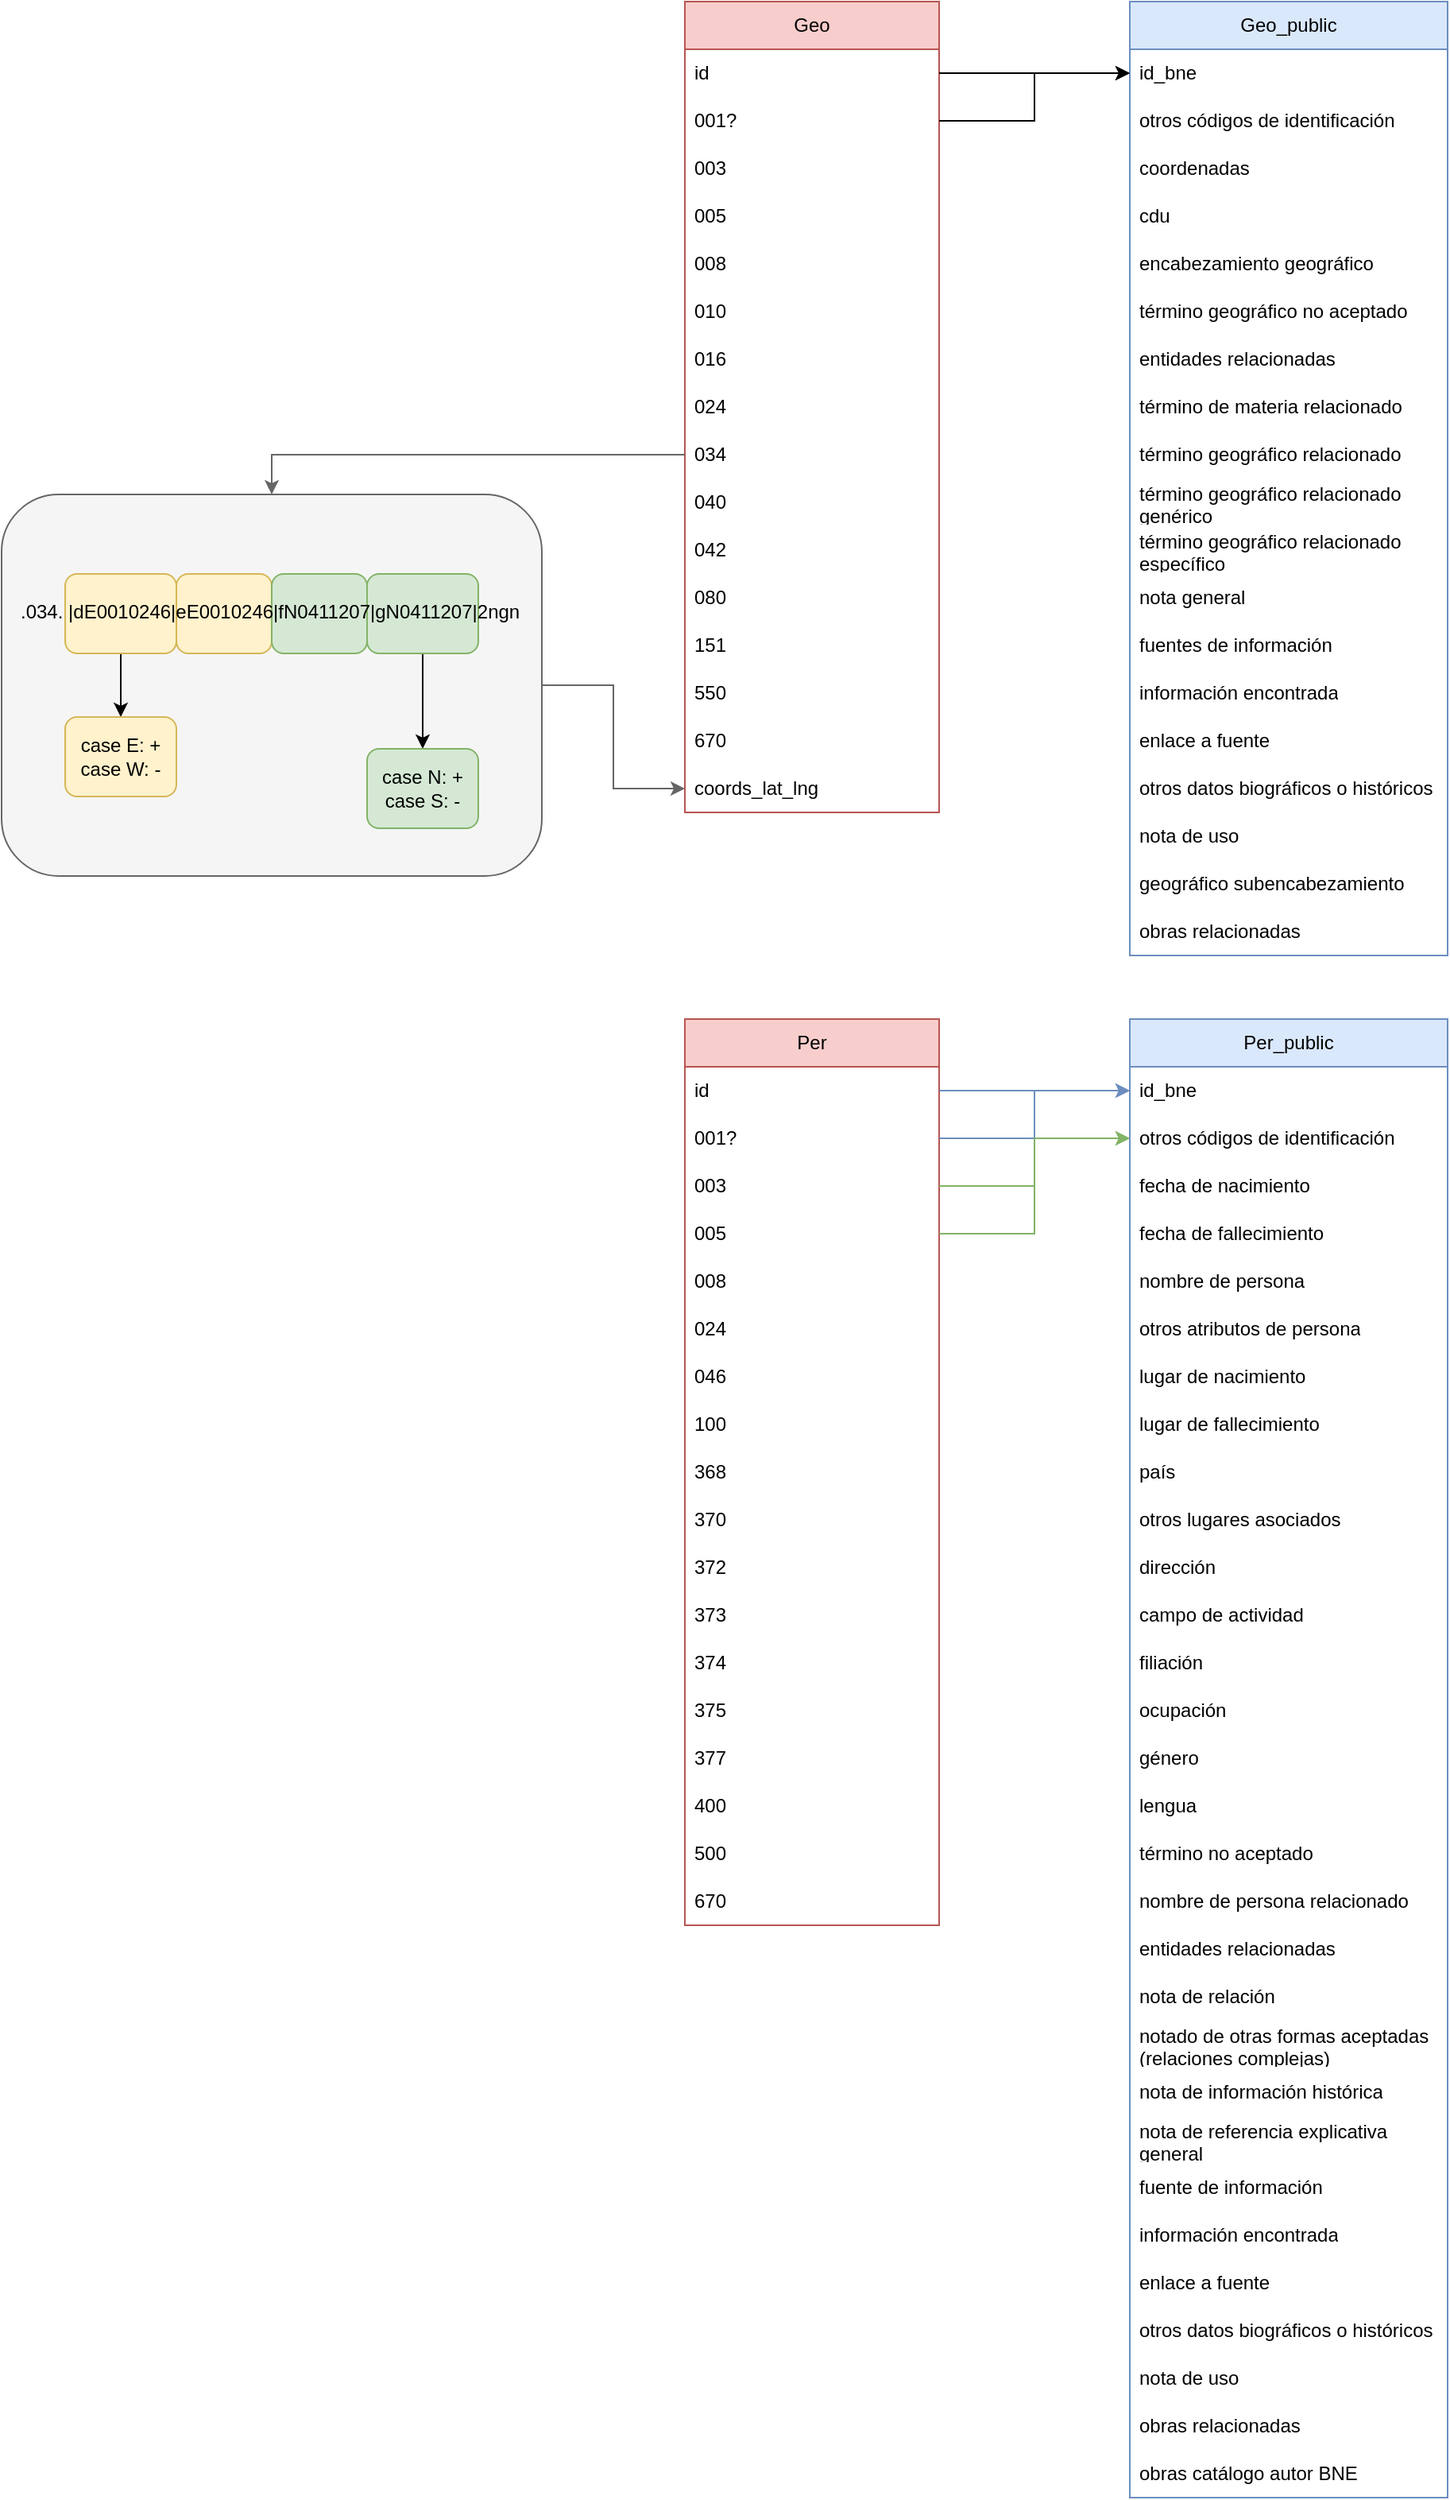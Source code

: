 <mxfile version="20.8.16" type="device"><diagram id="R2lEEEUBdFMjLlhIrx00" name="Page-1"><mxGraphModel dx="2088" dy="777" grid="1" gridSize="10" guides="1" tooltips="1" connect="1" arrows="1" fold="1" page="1" pageScale="1" pageWidth="850" pageHeight="1100" math="0" shadow="0" extFonts="Permanent Marker^https://fonts.googleapis.com/css?family=Permanent+Marker"><root><mxCell id="0"/><mxCell id="1" parent="0"/><mxCell id="SuSaZgWbBdV95vL2EFEI-97" style="edgeStyle=orthogonalEdgeStyle;rounded=0;orthogonalLoop=1;jettySize=auto;html=1;exitX=1;exitY=0.5;exitDx=0;exitDy=0;fillColor=#f5f5f5;strokeColor=#666666;" edge="1" parent="1" source="SuSaZgWbBdV95vL2EFEI-94" target="SuSaZgWbBdV95vL2EFEI-24"><mxGeometry relative="1" as="geometry"/></mxCell><mxCell id="SuSaZgWbBdV95vL2EFEI-94" value="" style="rounded=1;whiteSpace=wrap;html=1;fillColor=#f5f5f5;strokeColor=#666666;fontColor=#333333;" vertex="1" parent="1"><mxGeometry x="-310" y="470" width="340" height="240" as="geometry"/></mxCell><mxCell id="8cmk5mG-uT0cXhBe9IQM-1" value="Geo" style="swimlane;fontStyle=0;childLayout=stackLayout;horizontal=1;startSize=30;horizontalStack=0;resizeParent=1;resizeParentMax=0;resizeLast=0;collapsible=1;marginBottom=0;whiteSpace=wrap;html=1;fillColor=#f8cecc;strokeColor=#b85450;" parent="1" vertex="1"><mxGeometry x="120" y="160" width="160" height="510" as="geometry"/></mxCell><mxCell id="8cmk5mG-uT0cXhBe9IQM-2" value="id" style="text;strokeColor=none;fillColor=none;align=left;verticalAlign=middle;spacingLeft=4;spacingRight=4;overflow=hidden;points=[[0,0.5],[1,0.5]];portConstraint=eastwest;rotatable=0;whiteSpace=wrap;html=1;" parent="8cmk5mG-uT0cXhBe9IQM-1" vertex="1"><mxGeometry y="30" width="160" height="30" as="geometry"/></mxCell><mxCell id="8cmk5mG-uT0cXhBe9IQM-3" value="001?" style="text;strokeColor=none;fillColor=none;align=left;verticalAlign=middle;spacingLeft=4;spacingRight=4;overflow=hidden;points=[[0,0.5],[1,0.5]];portConstraint=eastwest;rotatable=0;whiteSpace=wrap;html=1;" parent="8cmk5mG-uT0cXhBe9IQM-1" vertex="1"><mxGeometry y="60" width="160" height="30" as="geometry"/></mxCell><mxCell id="8cmk5mG-uT0cXhBe9IQM-4" value="003" style="text;strokeColor=none;fillColor=none;align=left;verticalAlign=middle;spacingLeft=4;spacingRight=4;overflow=hidden;points=[[0,0.5],[1,0.5]];portConstraint=eastwest;rotatable=0;whiteSpace=wrap;html=1;" parent="8cmk5mG-uT0cXhBe9IQM-1" vertex="1"><mxGeometry y="90" width="160" height="30" as="geometry"/></mxCell><mxCell id="8cmk5mG-uT0cXhBe9IQM-5" value="005" style="text;strokeColor=none;fillColor=none;align=left;verticalAlign=middle;spacingLeft=4;spacingRight=4;overflow=hidden;points=[[0,0.5],[1,0.5]];portConstraint=eastwest;rotatable=0;whiteSpace=wrap;html=1;" parent="8cmk5mG-uT0cXhBe9IQM-1" vertex="1"><mxGeometry y="120" width="160" height="30" as="geometry"/></mxCell><mxCell id="8cmk5mG-uT0cXhBe9IQM-6" value="008&lt;span style=&quot;white-space: pre;&quot;&gt;&#9;&lt;/span&gt;" style="text;strokeColor=none;fillColor=none;align=left;verticalAlign=middle;spacingLeft=4;spacingRight=4;overflow=hidden;points=[[0,0.5],[1,0.5]];portConstraint=eastwest;rotatable=0;whiteSpace=wrap;html=1;" parent="8cmk5mG-uT0cXhBe9IQM-1" vertex="1"><mxGeometry y="150" width="160" height="30" as="geometry"/></mxCell><mxCell id="8cmk5mG-uT0cXhBe9IQM-7" value="010" style="text;strokeColor=none;fillColor=none;align=left;verticalAlign=middle;spacingLeft=4;spacingRight=4;overflow=hidden;points=[[0,0.5],[1,0.5]];portConstraint=eastwest;rotatable=0;whiteSpace=wrap;html=1;" parent="8cmk5mG-uT0cXhBe9IQM-1" vertex="1"><mxGeometry y="180" width="160" height="30" as="geometry"/></mxCell><mxCell id="8cmk5mG-uT0cXhBe9IQM-8" value="016" style="text;strokeColor=none;fillColor=none;align=left;verticalAlign=middle;spacingLeft=4;spacingRight=4;overflow=hidden;points=[[0,0.5],[1,0.5]];portConstraint=eastwest;rotatable=0;whiteSpace=wrap;html=1;" parent="8cmk5mG-uT0cXhBe9IQM-1" vertex="1"><mxGeometry y="210" width="160" height="30" as="geometry"/></mxCell><mxCell id="8cmk5mG-uT0cXhBe9IQM-9" value="024" style="text;strokeColor=none;fillColor=none;align=left;verticalAlign=middle;spacingLeft=4;spacingRight=4;overflow=hidden;points=[[0,0.5],[1,0.5]];portConstraint=eastwest;rotatable=0;whiteSpace=wrap;html=1;" parent="8cmk5mG-uT0cXhBe9IQM-1" vertex="1"><mxGeometry y="240" width="160" height="30" as="geometry"/></mxCell><mxCell id="8cmk5mG-uT0cXhBe9IQM-10" value="034" style="text;strokeColor=none;fillColor=none;align=left;verticalAlign=middle;spacingLeft=4;spacingRight=4;overflow=hidden;points=[[0,0.5],[1,0.5]];portConstraint=eastwest;rotatable=0;whiteSpace=wrap;html=1;" parent="8cmk5mG-uT0cXhBe9IQM-1" vertex="1"><mxGeometry y="270" width="160" height="30" as="geometry"/></mxCell><mxCell id="8cmk5mG-uT0cXhBe9IQM-11" value="040" style="text;strokeColor=none;fillColor=none;align=left;verticalAlign=middle;spacingLeft=4;spacingRight=4;overflow=hidden;points=[[0,0.5],[1,0.5]];portConstraint=eastwest;rotatable=0;whiteSpace=wrap;html=1;" parent="8cmk5mG-uT0cXhBe9IQM-1" vertex="1"><mxGeometry y="300" width="160" height="30" as="geometry"/></mxCell><mxCell id="8cmk5mG-uT0cXhBe9IQM-12" value="042" style="text;strokeColor=none;fillColor=none;align=left;verticalAlign=middle;spacingLeft=4;spacingRight=4;overflow=hidden;points=[[0,0.5],[1,0.5]];portConstraint=eastwest;rotatable=0;whiteSpace=wrap;html=1;" parent="8cmk5mG-uT0cXhBe9IQM-1" vertex="1"><mxGeometry y="330" width="160" height="30" as="geometry"/></mxCell><mxCell id="8cmk5mG-uT0cXhBe9IQM-13" value="080" style="text;strokeColor=none;fillColor=none;align=left;verticalAlign=middle;spacingLeft=4;spacingRight=4;overflow=hidden;points=[[0,0.5],[1,0.5]];portConstraint=eastwest;rotatable=0;whiteSpace=wrap;html=1;" parent="8cmk5mG-uT0cXhBe9IQM-1" vertex="1"><mxGeometry y="360" width="160" height="30" as="geometry"/></mxCell><mxCell id="8cmk5mG-uT0cXhBe9IQM-14" value="151" style="text;strokeColor=none;fillColor=none;align=left;verticalAlign=middle;spacingLeft=4;spacingRight=4;overflow=hidden;points=[[0,0.5],[1,0.5]];portConstraint=eastwest;rotatable=0;whiteSpace=wrap;html=1;" parent="8cmk5mG-uT0cXhBe9IQM-1" vertex="1"><mxGeometry y="390" width="160" height="30" as="geometry"/></mxCell><mxCell id="8cmk5mG-uT0cXhBe9IQM-15" value="550" style="text;strokeColor=none;fillColor=none;align=left;verticalAlign=middle;spacingLeft=4;spacingRight=4;overflow=hidden;points=[[0,0.5],[1,0.5]];portConstraint=eastwest;rotatable=0;whiteSpace=wrap;html=1;" parent="8cmk5mG-uT0cXhBe9IQM-1" vertex="1"><mxGeometry y="420" width="160" height="30" as="geometry"/></mxCell><mxCell id="8cmk5mG-uT0cXhBe9IQM-16" value="670" style="text;strokeColor=none;fillColor=none;align=left;verticalAlign=middle;spacingLeft=4;spacingRight=4;overflow=hidden;points=[[0,0.5],[1,0.5]];portConstraint=eastwest;rotatable=0;whiteSpace=wrap;html=1;" parent="8cmk5mG-uT0cXhBe9IQM-1" vertex="1"><mxGeometry y="450" width="160" height="30" as="geometry"/></mxCell><mxCell id="SuSaZgWbBdV95vL2EFEI-24" value="coords_lat_lng" style="text;strokeColor=none;fillColor=none;align=left;verticalAlign=middle;spacingLeft=4;spacingRight=4;overflow=hidden;points=[[0,0.5],[1,0.5]];portConstraint=eastwest;rotatable=0;whiteSpace=wrap;html=1;" vertex="1" parent="8cmk5mG-uT0cXhBe9IQM-1"><mxGeometry y="480" width="160" height="30" as="geometry"/></mxCell><mxCell id="SuSaZgWbBdV95vL2EFEI-1" value="Geo_public" style="swimlane;fontStyle=0;childLayout=stackLayout;horizontal=1;startSize=30;horizontalStack=0;resizeParent=1;resizeParentMax=0;resizeLast=0;collapsible=1;marginBottom=0;whiteSpace=wrap;html=1;fillColor=#dae8fc;strokeColor=#6c8ebf;" vertex="1" parent="1"><mxGeometry x="400" y="160" width="200" height="600" as="geometry"/></mxCell><mxCell id="SuSaZgWbBdV95vL2EFEI-2" value="id_bne" style="text;strokeColor=none;fillColor=none;align=left;verticalAlign=middle;spacingLeft=4;spacingRight=4;overflow=hidden;points=[[0,0.5],[1,0.5]];portConstraint=eastwest;rotatable=0;whiteSpace=wrap;html=1;" vertex="1" parent="SuSaZgWbBdV95vL2EFEI-1"><mxGeometry y="30" width="200" height="30" as="geometry"/></mxCell><mxCell id="SuSaZgWbBdV95vL2EFEI-3" value="otros códigos de identificación" style="text;strokeColor=none;fillColor=none;align=left;verticalAlign=middle;spacingLeft=4;spacingRight=4;overflow=hidden;points=[[0,0.5],[1,0.5]];portConstraint=eastwest;rotatable=0;whiteSpace=wrap;html=1;" vertex="1" parent="SuSaZgWbBdV95vL2EFEI-1"><mxGeometry y="60" width="200" height="30" as="geometry"/></mxCell><mxCell id="SuSaZgWbBdV95vL2EFEI-4" value="coordenadas" style="text;strokeColor=none;fillColor=none;align=left;verticalAlign=middle;spacingLeft=4;spacingRight=4;overflow=hidden;points=[[0,0.5],[1,0.5]];portConstraint=eastwest;rotatable=0;whiteSpace=wrap;html=1;" vertex="1" parent="SuSaZgWbBdV95vL2EFEI-1"><mxGeometry y="90" width="200" height="30" as="geometry"/></mxCell><mxCell id="SuSaZgWbBdV95vL2EFEI-5" value="cdu" style="text;strokeColor=none;fillColor=none;align=left;verticalAlign=middle;spacingLeft=4;spacingRight=4;overflow=hidden;points=[[0,0.5],[1,0.5]];portConstraint=eastwest;rotatable=0;whiteSpace=wrap;html=1;" vertex="1" parent="SuSaZgWbBdV95vL2EFEI-1"><mxGeometry y="120" width="200" height="30" as="geometry"/></mxCell><mxCell id="SuSaZgWbBdV95vL2EFEI-6" value="encabezamiento geográfico" style="text;strokeColor=none;fillColor=none;align=left;verticalAlign=middle;spacingLeft=4;spacingRight=4;overflow=hidden;points=[[0,0.5],[1,0.5]];portConstraint=eastwest;rotatable=0;whiteSpace=wrap;html=1;" vertex="1" parent="SuSaZgWbBdV95vL2EFEI-1"><mxGeometry y="150" width="200" height="30" as="geometry"/></mxCell><mxCell id="SuSaZgWbBdV95vL2EFEI-7" value="término geográfico no aceptado" style="text;strokeColor=none;fillColor=none;align=left;verticalAlign=middle;spacingLeft=4;spacingRight=4;overflow=hidden;points=[[0,0.5],[1,0.5]];portConstraint=eastwest;rotatable=0;whiteSpace=wrap;html=1;" vertex="1" parent="SuSaZgWbBdV95vL2EFEI-1"><mxGeometry y="180" width="200" height="30" as="geometry"/></mxCell><mxCell id="SuSaZgWbBdV95vL2EFEI-8" value="entidades relacionadas" style="text;strokeColor=none;fillColor=none;align=left;verticalAlign=middle;spacingLeft=4;spacingRight=4;overflow=hidden;points=[[0,0.5],[1,0.5]];portConstraint=eastwest;rotatable=0;whiteSpace=wrap;html=1;" vertex="1" parent="SuSaZgWbBdV95vL2EFEI-1"><mxGeometry y="210" width="200" height="30" as="geometry"/></mxCell><mxCell id="SuSaZgWbBdV95vL2EFEI-9" value="término de materia relacionado" style="text;strokeColor=none;fillColor=none;align=left;verticalAlign=middle;spacingLeft=4;spacingRight=4;overflow=hidden;points=[[0,0.5],[1,0.5]];portConstraint=eastwest;rotatable=0;whiteSpace=wrap;html=1;" vertex="1" parent="SuSaZgWbBdV95vL2EFEI-1"><mxGeometry y="240" width="200" height="30" as="geometry"/></mxCell><mxCell id="SuSaZgWbBdV95vL2EFEI-10" value="término geográfico relacionado" style="text;strokeColor=none;fillColor=none;align=left;verticalAlign=middle;spacingLeft=4;spacingRight=4;overflow=hidden;points=[[0,0.5],[1,0.5]];portConstraint=eastwest;rotatable=0;whiteSpace=wrap;html=1;" vertex="1" parent="SuSaZgWbBdV95vL2EFEI-1"><mxGeometry y="270" width="200" height="30" as="geometry"/></mxCell><mxCell id="SuSaZgWbBdV95vL2EFEI-11" value="término geográfico relacionado genérico" style="text;strokeColor=none;fillColor=none;align=left;verticalAlign=middle;spacingLeft=4;spacingRight=4;overflow=hidden;points=[[0,0.5],[1,0.5]];portConstraint=eastwest;rotatable=0;whiteSpace=wrap;html=1;" vertex="1" parent="SuSaZgWbBdV95vL2EFEI-1"><mxGeometry y="300" width="200" height="30" as="geometry"/></mxCell><mxCell id="SuSaZgWbBdV95vL2EFEI-12" value="término geográfico relacionado específico" style="text;strokeColor=none;fillColor=none;align=left;verticalAlign=middle;spacingLeft=4;spacingRight=4;overflow=hidden;points=[[0,0.5],[1,0.5]];portConstraint=eastwest;rotatable=0;whiteSpace=wrap;html=1;" vertex="1" parent="SuSaZgWbBdV95vL2EFEI-1"><mxGeometry y="330" width="200" height="30" as="geometry"/></mxCell><mxCell id="SuSaZgWbBdV95vL2EFEI-13" value="nota general" style="text;strokeColor=none;fillColor=none;align=left;verticalAlign=middle;spacingLeft=4;spacingRight=4;overflow=hidden;points=[[0,0.5],[1,0.5]];portConstraint=eastwest;rotatable=0;whiteSpace=wrap;html=1;" vertex="1" parent="SuSaZgWbBdV95vL2EFEI-1"><mxGeometry y="360" width="200" height="30" as="geometry"/></mxCell><mxCell id="SuSaZgWbBdV95vL2EFEI-14" value="fuentes de información" style="text;strokeColor=none;fillColor=none;align=left;verticalAlign=middle;spacingLeft=4;spacingRight=4;overflow=hidden;points=[[0,0.5],[1,0.5]];portConstraint=eastwest;rotatable=0;whiteSpace=wrap;html=1;" vertex="1" parent="SuSaZgWbBdV95vL2EFEI-1"><mxGeometry y="390" width="200" height="30" as="geometry"/></mxCell><mxCell id="SuSaZgWbBdV95vL2EFEI-15" value="información encontrada" style="text;strokeColor=none;fillColor=none;align=left;verticalAlign=middle;spacingLeft=4;spacingRight=4;overflow=hidden;points=[[0,0.5],[1,0.5]];portConstraint=eastwest;rotatable=0;whiteSpace=wrap;html=1;" vertex="1" parent="SuSaZgWbBdV95vL2EFEI-1"><mxGeometry y="420" width="200" height="30" as="geometry"/></mxCell><mxCell id="SuSaZgWbBdV95vL2EFEI-16" value="enlace a fuente" style="text;strokeColor=none;fillColor=none;align=left;verticalAlign=middle;spacingLeft=4;spacingRight=4;overflow=hidden;points=[[0,0.5],[1,0.5]];portConstraint=eastwest;rotatable=0;whiteSpace=wrap;html=1;" vertex="1" parent="SuSaZgWbBdV95vL2EFEI-1"><mxGeometry y="450" width="200" height="30" as="geometry"/></mxCell><mxCell id="SuSaZgWbBdV95vL2EFEI-18" value="otros datos biográficos o históricos" style="text;strokeColor=none;fillColor=none;align=left;verticalAlign=middle;spacingLeft=4;spacingRight=4;overflow=hidden;points=[[0,0.5],[1,0.5]];portConstraint=eastwest;rotatable=0;whiteSpace=wrap;html=1;" vertex="1" parent="SuSaZgWbBdV95vL2EFEI-1"><mxGeometry y="480" width="200" height="30" as="geometry"/></mxCell><mxCell id="SuSaZgWbBdV95vL2EFEI-19" value="nota de uso" style="text;strokeColor=none;fillColor=none;align=left;verticalAlign=middle;spacingLeft=4;spacingRight=4;overflow=hidden;points=[[0,0.5],[1,0.5]];portConstraint=eastwest;rotatable=0;whiteSpace=wrap;html=1;" vertex="1" parent="SuSaZgWbBdV95vL2EFEI-1"><mxGeometry y="510" width="200" height="30" as="geometry"/></mxCell><mxCell id="SuSaZgWbBdV95vL2EFEI-20" value="geográfico subencabezamiento" style="text;strokeColor=none;fillColor=none;align=left;verticalAlign=middle;spacingLeft=4;spacingRight=4;overflow=hidden;points=[[0,0.5],[1,0.5]];portConstraint=eastwest;rotatable=0;whiteSpace=wrap;html=1;" vertex="1" parent="SuSaZgWbBdV95vL2EFEI-1"><mxGeometry y="540" width="200" height="30" as="geometry"/></mxCell><mxCell id="SuSaZgWbBdV95vL2EFEI-21" value="obras relacionadas" style="text;strokeColor=none;fillColor=none;align=left;verticalAlign=middle;spacingLeft=4;spacingRight=4;overflow=hidden;points=[[0,0.5],[1,0.5]];portConstraint=eastwest;rotatable=0;whiteSpace=wrap;html=1;" vertex="1" parent="SuSaZgWbBdV95vL2EFEI-1"><mxGeometry y="570" width="200" height="30" as="geometry"/></mxCell><mxCell id="SuSaZgWbBdV95vL2EFEI-22" style="edgeStyle=orthogonalEdgeStyle;rounded=0;orthogonalLoop=1;jettySize=auto;html=1;entryX=0;entryY=0.5;entryDx=0;entryDy=0;" edge="1" parent="1" source="8cmk5mG-uT0cXhBe9IQM-2" target="SuSaZgWbBdV95vL2EFEI-2"><mxGeometry relative="1" as="geometry"/></mxCell><mxCell id="SuSaZgWbBdV95vL2EFEI-23" style="edgeStyle=orthogonalEdgeStyle;rounded=0;orthogonalLoop=1;jettySize=auto;html=1;" edge="1" parent="1" source="8cmk5mG-uT0cXhBe9IQM-3" target="SuSaZgWbBdV95vL2EFEI-2"><mxGeometry relative="1" as="geometry"/></mxCell><mxCell id="SuSaZgWbBdV95vL2EFEI-27" value="Per_public" style="swimlane;fontStyle=0;childLayout=stackLayout;horizontal=1;startSize=30;horizontalStack=0;resizeParent=1;resizeParentMax=0;resizeLast=0;collapsible=1;marginBottom=0;whiteSpace=wrap;html=1;fillColor=#dae8fc;strokeColor=#6c8ebf;" vertex="1" parent="1"><mxGeometry x="400" y="800" width="200" height="930" as="geometry"/></mxCell><mxCell id="SuSaZgWbBdV95vL2EFEI-28" value="id_bne" style="text;strokeColor=none;fillColor=none;align=left;verticalAlign=middle;spacingLeft=4;spacingRight=4;overflow=hidden;points=[[0,0.5],[1,0.5]];portConstraint=eastwest;rotatable=0;whiteSpace=wrap;html=1;" vertex="1" parent="SuSaZgWbBdV95vL2EFEI-27"><mxGeometry y="30" width="200" height="30" as="geometry"/></mxCell><mxCell id="SuSaZgWbBdV95vL2EFEI-29" value="otros códigos de identificación" style="text;strokeColor=none;fillColor=none;align=left;verticalAlign=middle;spacingLeft=4;spacingRight=4;overflow=hidden;points=[[0,0.5],[1,0.5]];portConstraint=eastwest;rotatable=0;whiteSpace=wrap;html=1;" vertex="1" parent="SuSaZgWbBdV95vL2EFEI-27"><mxGeometry y="60" width="200" height="30" as="geometry"/></mxCell><mxCell id="SuSaZgWbBdV95vL2EFEI-30" value="fecha de nacimiento" style="text;strokeColor=none;fillColor=none;align=left;verticalAlign=middle;spacingLeft=4;spacingRight=4;overflow=hidden;points=[[0,0.5],[1,0.5]];portConstraint=eastwest;rotatable=0;whiteSpace=wrap;html=1;" vertex="1" parent="SuSaZgWbBdV95vL2EFEI-27"><mxGeometry y="90" width="200" height="30" as="geometry"/></mxCell><mxCell id="SuSaZgWbBdV95vL2EFEI-31" value="fecha de fallecimiento" style="text;strokeColor=none;fillColor=none;align=left;verticalAlign=middle;spacingLeft=4;spacingRight=4;overflow=hidden;points=[[0,0.5],[1,0.5]];portConstraint=eastwest;rotatable=0;whiteSpace=wrap;html=1;" vertex="1" parent="SuSaZgWbBdV95vL2EFEI-27"><mxGeometry y="120" width="200" height="30" as="geometry"/></mxCell><mxCell id="SuSaZgWbBdV95vL2EFEI-32" value="nombre de persona" style="text;strokeColor=none;fillColor=none;align=left;verticalAlign=middle;spacingLeft=4;spacingRight=4;overflow=hidden;points=[[0,0.5],[1,0.5]];portConstraint=eastwest;rotatable=0;whiteSpace=wrap;html=1;" vertex="1" parent="SuSaZgWbBdV95vL2EFEI-27"><mxGeometry y="150" width="200" height="30" as="geometry"/></mxCell><mxCell id="SuSaZgWbBdV95vL2EFEI-33" value="otros atributos de persona" style="text;strokeColor=none;fillColor=none;align=left;verticalAlign=middle;spacingLeft=4;spacingRight=4;overflow=hidden;points=[[0,0.5],[1,0.5]];portConstraint=eastwest;rotatable=0;whiteSpace=wrap;html=1;" vertex="1" parent="SuSaZgWbBdV95vL2EFEI-27"><mxGeometry y="180" width="200" height="30" as="geometry"/></mxCell><mxCell id="SuSaZgWbBdV95vL2EFEI-34" value="lugar de nacimiento" style="text;strokeColor=none;fillColor=none;align=left;verticalAlign=middle;spacingLeft=4;spacingRight=4;overflow=hidden;points=[[0,0.5],[1,0.5]];portConstraint=eastwest;rotatable=0;whiteSpace=wrap;html=1;" vertex="1" parent="SuSaZgWbBdV95vL2EFEI-27"><mxGeometry y="210" width="200" height="30" as="geometry"/></mxCell><mxCell id="SuSaZgWbBdV95vL2EFEI-35" value="lugar de fallecimiento" style="text;strokeColor=none;fillColor=none;align=left;verticalAlign=middle;spacingLeft=4;spacingRight=4;overflow=hidden;points=[[0,0.5],[1,0.5]];portConstraint=eastwest;rotatable=0;whiteSpace=wrap;html=1;" vertex="1" parent="SuSaZgWbBdV95vL2EFEI-27"><mxGeometry y="240" width="200" height="30" as="geometry"/></mxCell><mxCell id="SuSaZgWbBdV95vL2EFEI-36" value="país" style="text;strokeColor=none;fillColor=none;align=left;verticalAlign=middle;spacingLeft=4;spacingRight=4;overflow=hidden;points=[[0,0.5],[1,0.5]];portConstraint=eastwest;rotatable=0;whiteSpace=wrap;html=1;" vertex="1" parent="SuSaZgWbBdV95vL2EFEI-27"><mxGeometry y="270" width="200" height="30" as="geometry"/></mxCell><mxCell id="SuSaZgWbBdV95vL2EFEI-37" value="otros lugares asociados" style="text;strokeColor=none;fillColor=none;align=left;verticalAlign=middle;spacingLeft=4;spacingRight=4;overflow=hidden;points=[[0,0.5],[1,0.5]];portConstraint=eastwest;rotatable=0;whiteSpace=wrap;html=1;" vertex="1" parent="SuSaZgWbBdV95vL2EFEI-27"><mxGeometry y="300" width="200" height="30" as="geometry"/></mxCell><mxCell id="SuSaZgWbBdV95vL2EFEI-38" value="dirección" style="text;strokeColor=none;fillColor=none;align=left;verticalAlign=middle;spacingLeft=4;spacingRight=4;overflow=hidden;points=[[0,0.5],[1,0.5]];portConstraint=eastwest;rotatable=0;whiteSpace=wrap;html=1;" vertex="1" parent="SuSaZgWbBdV95vL2EFEI-27"><mxGeometry y="330" width="200" height="30" as="geometry"/></mxCell><mxCell id="SuSaZgWbBdV95vL2EFEI-39" value="campo de actividad" style="text;strokeColor=none;fillColor=none;align=left;verticalAlign=middle;spacingLeft=4;spacingRight=4;overflow=hidden;points=[[0,0.5],[1,0.5]];portConstraint=eastwest;rotatable=0;whiteSpace=wrap;html=1;" vertex="1" parent="SuSaZgWbBdV95vL2EFEI-27"><mxGeometry y="360" width="200" height="30" as="geometry"/></mxCell><mxCell id="SuSaZgWbBdV95vL2EFEI-40" value="filiación" style="text;strokeColor=none;fillColor=none;align=left;verticalAlign=middle;spacingLeft=4;spacingRight=4;overflow=hidden;points=[[0,0.5],[1,0.5]];portConstraint=eastwest;rotatable=0;whiteSpace=wrap;html=1;" vertex="1" parent="SuSaZgWbBdV95vL2EFEI-27"><mxGeometry y="390" width="200" height="30" as="geometry"/></mxCell><mxCell id="SuSaZgWbBdV95vL2EFEI-41" value="ocupación" style="text;strokeColor=none;fillColor=none;align=left;verticalAlign=middle;spacingLeft=4;spacingRight=4;overflow=hidden;points=[[0,0.5],[1,0.5]];portConstraint=eastwest;rotatable=0;whiteSpace=wrap;html=1;" vertex="1" parent="SuSaZgWbBdV95vL2EFEI-27"><mxGeometry y="420" width="200" height="30" as="geometry"/></mxCell><mxCell id="SuSaZgWbBdV95vL2EFEI-42" value="género" style="text;strokeColor=none;fillColor=none;align=left;verticalAlign=middle;spacingLeft=4;spacingRight=4;overflow=hidden;points=[[0,0.5],[1,0.5]];portConstraint=eastwest;rotatable=0;whiteSpace=wrap;html=1;" vertex="1" parent="SuSaZgWbBdV95vL2EFEI-27"><mxGeometry y="450" width="200" height="30" as="geometry"/></mxCell><mxCell id="SuSaZgWbBdV95vL2EFEI-43" value="lengua" style="text;strokeColor=none;fillColor=none;align=left;verticalAlign=middle;spacingLeft=4;spacingRight=4;overflow=hidden;points=[[0,0.5],[1,0.5]];portConstraint=eastwest;rotatable=0;whiteSpace=wrap;html=1;" vertex="1" parent="SuSaZgWbBdV95vL2EFEI-27"><mxGeometry y="480" width="200" height="30" as="geometry"/></mxCell><mxCell id="SuSaZgWbBdV95vL2EFEI-44" value="término no aceptado" style="text;strokeColor=none;fillColor=none;align=left;verticalAlign=middle;spacingLeft=4;spacingRight=4;overflow=hidden;points=[[0,0.5],[1,0.5]];portConstraint=eastwest;rotatable=0;whiteSpace=wrap;html=1;" vertex="1" parent="SuSaZgWbBdV95vL2EFEI-27"><mxGeometry y="510" width="200" height="30" as="geometry"/></mxCell><mxCell id="SuSaZgWbBdV95vL2EFEI-45" value="nombre de persona relacionado" style="text;strokeColor=none;fillColor=none;align=left;verticalAlign=middle;spacingLeft=4;spacingRight=4;overflow=hidden;points=[[0,0.5],[1,0.5]];portConstraint=eastwest;rotatable=0;whiteSpace=wrap;html=1;" vertex="1" parent="SuSaZgWbBdV95vL2EFEI-27"><mxGeometry y="540" width="200" height="30" as="geometry"/></mxCell><mxCell id="SuSaZgWbBdV95vL2EFEI-46" value="entidades relacionadas" style="text;strokeColor=none;fillColor=none;align=left;verticalAlign=middle;spacingLeft=4;spacingRight=4;overflow=hidden;points=[[0,0.5],[1,0.5]];portConstraint=eastwest;rotatable=0;whiteSpace=wrap;html=1;" vertex="1" parent="SuSaZgWbBdV95vL2EFEI-27"><mxGeometry y="570" width="200" height="30" as="geometry"/></mxCell><mxCell id="SuSaZgWbBdV95vL2EFEI-47" value="nota de relación" style="text;strokeColor=none;fillColor=none;align=left;verticalAlign=middle;spacingLeft=4;spacingRight=4;overflow=hidden;points=[[0,0.5],[1,0.5]];portConstraint=eastwest;rotatable=0;whiteSpace=wrap;html=1;" vertex="1" parent="SuSaZgWbBdV95vL2EFEI-27"><mxGeometry y="600" width="200" height="30" as="geometry"/></mxCell><mxCell id="SuSaZgWbBdV95vL2EFEI-48" value="notado de otras formas aceptadas (relaciones complejas)" style="text;strokeColor=none;fillColor=none;align=left;verticalAlign=middle;spacingLeft=4;spacingRight=4;overflow=hidden;points=[[0,0.5],[1,0.5]];portConstraint=eastwest;rotatable=0;whiteSpace=wrap;html=1;" vertex="1" parent="SuSaZgWbBdV95vL2EFEI-27"><mxGeometry y="630" width="200" height="30" as="geometry"/></mxCell><mxCell id="SuSaZgWbBdV95vL2EFEI-49" value="nota de información histórica" style="text;strokeColor=none;fillColor=none;align=left;verticalAlign=middle;spacingLeft=4;spacingRight=4;overflow=hidden;points=[[0,0.5],[1,0.5]];portConstraint=eastwest;rotatable=0;whiteSpace=wrap;html=1;" vertex="1" parent="SuSaZgWbBdV95vL2EFEI-27"><mxGeometry y="660" width="200" height="30" as="geometry"/></mxCell><mxCell id="SuSaZgWbBdV95vL2EFEI-50" value="nota de referencia explicativa general" style="text;strokeColor=none;fillColor=none;align=left;verticalAlign=middle;spacingLeft=4;spacingRight=4;overflow=hidden;points=[[0,0.5],[1,0.5]];portConstraint=eastwest;rotatable=0;whiteSpace=wrap;html=1;" vertex="1" parent="SuSaZgWbBdV95vL2EFEI-27"><mxGeometry y="690" width="200" height="30" as="geometry"/></mxCell><mxCell id="SuSaZgWbBdV95vL2EFEI-51" value="fuente de información" style="text;strokeColor=none;fillColor=none;align=left;verticalAlign=middle;spacingLeft=4;spacingRight=4;overflow=hidden;points=[[0,0.5],[1,0.5]];portConstraint=eastwest;rotatable=0;whiteSpace=wrap;html=1;" vertex="1" parent="SuSaZgWbBdV95vL2EFEI-27"><mxGeometry y="720" width="200" height="30" as="geometry"/></mxCell><mxCell id="SuSaZgWbBdV95vL2EFEI-52" value="información encontrada" style="text;strokeColor=none;fillColor=none;align=left;verticalAlign=middle;spacingLeft=4;spacingRight=4;overflow=hidden;points=[[0,0.5],[1,0.5]];portConstraint=eastwest;rotatable=0;whiteSpace=wrap;html=1;" vertex="1" parent="SuSaZgWbBdV95vL2EFEI-27"><mxGeometry y="750" width="200" height="30" as="geometry"/></mxCell><mxCell id="SuSaZgWbBdV95vL2EFEI-53" value="enlace a fuente" style="text;strokeColor=none;fillColor=none;align=left;verticalAlign=middle;spacingLeft=4;spacingRight=4;overflow=hidden;points=[[0,0.5],[1,0.5]];portConstraint=eastwest;rotatable=0;whiteSpace=wrap;html=1;" vertex="1" parent="SuSaZgWbBdV95vL2EFEI-27"><mxGeometry y="780" width="200" height="30" as="geometry"/></mxCell><mxCell id="SuSaZgWbBdV95vL2EFEI-54" value="otros datos biográficos o históricos" style="text;strokeColor=none;fillColor=none;align=left;verticalAlign=middle;spacingLeft=4;spacingRight=4;overflow=hidden;points=[[0,0.5],[1,0.5]];portConstraint=eastwest;rotatable=0;whiteSpace=wrap;html=1;" vertex="1" parent="SuSaZgWbBdV95vL2EFEI-27"><mxGeometry y="810" width="200" height="30" as="geometry"/></mxCell><mxCell id="SuSaZgWbBdV95vL2EFEI-55" value="nota de uso" style="text;strokeColor=none;fillColor=none;align=left;verticalAlign=middle;spacingLeft=4;spacingRight=4;overflow=hidden;points=[[0,0.5],[1,0.5]];portConstraint=eastwest;rotatable=0;whiteSpace=wrap;html=1;" vertex="1" parent="SuSaZgWbBdV95vL2EFEI-27"><mxGeometry y="840" width="200" height="30" as="geometry"/></mxCell><mxCell id="SuSaZgWbBdV95vL2EFEI-56" value="obras relacionadas" style="text;strokeColor=none;fillColor=none;align=left;verticalAlign=middle;spacingLeft=4;spacingRight=4;overflow=hidden;points=[[0,0.5],[1,0.5]];portConstraint=eastwest;rotatable=0;whiteSpace=wrap;html=1;" vertex="1" parent="SuSaZgWbBdV95vL2EFEI-27"><mxGeometry y="870" width="200" height="30" as="geometry"/></mxCell><mxCell id="SuSaZgWbBdV95vL2EFEI-57" value="obras catálogo autor BNE" style="text;strokeColor=none;fillColor=none;align=left;verticalAlign=middle;spacingLeft=4;spacingRight=4;overflow=hidden;points=[[0,0.5],[1,0.5]];portConstraint=eastwest;rotatable=0;whiteSpace=wrap;html=1;" vertex="1" parent="SuSaZgWbBdV95vL2EFEI-27"><mxGeometry y="900" width="200" height="30" as="geometry"/></mxCell><mxCell id="SuSaZgWbBdV95vL2EFEI-58" value="Per" style="swimlane;fontStyle=0;childLayout=stackLayout;horizontal=1;startSize=30;horizontalStack=0;resizeParent=1;resizeParentMax=0;resizeLast=0;collapsible=1;marginBottom=0;whiteSpace=wrap;html=1;fillColor=#f8cecc;strokeColor=#b85450;" vertex="1" parent="1"><mxGeometry x="120" y="800" width="160" height="570" as="geometry"/></mxCell><mxCell id="SuSaZgWbBdV95vL2EFEI-59" value="id" style="text;strokeColor=none;fillColor=none;align=left;verticalAlign=middle;spacingLeft=4;spacingRight=4;overflow=hidden;points=[[0,0.5],[1,0.5]];portConstraint=eastwest;rotatable=0;whiteSpace=wrap;html=1;" vertex="1" parent="SuSaZgWbBdV95vL2EFEI-58"><mxGeometry y="30" width="160" height="30" as="geometry"/></mxCell><mxCell id="SuSaZgWbBdV95vL2EFEI-60" value="001?" style="text;strokeColor=none;fillColor=none;align=left;verticalAlign=middle;spacingLeft=4;spacingRight=4;overflow=hidden;points=[[0,0.5],[1,0.5]];portConstraint=eastwest;rotatable=0;whiteSpace=wrap;html=1;" vertex="1" parent="SuSaZgWbBdV95vL2EFEI-58"><mxGeometry y="60" width="160" height="30" as="geometry"/></mxCell><mxCell id="SuSaZgWbBdV95vL2EFEI-61" value="003" style="text;strokeColor=none;fillColor=none;align=left;verticalAlign=middle;spacingLeft=4;spacingRight=4;overflow=hidden;points=[[0,0.5],[1,0.5]];portConstraint=eastwest;rotatable=0;whiteSpace=wrap;html=1;" vertex="1" parent="SuSaZgWbBdV95vL2EFEI-58"><mxGeometry y="90" width="160" height="30" as="geometry"/></mxCell><mxCell id="SuSaZgWbBdV95vL2EFEI-62" value="005" style="text;strokeColor=none;fillColor=none;align=left;verticalAlign=middle;spacingLeft=4;spacingRight=4;overflow=hidden;points=[[0,0.5],[1,0.5]];portConstraint=eastwest;rotatable=0;whiteSpace=wrap;html=1;" vertex="1" parent="SuSaZgWbBdV95vL2EFEI-58"><mxGeometry y="120" width="160" height="30" as="geometry"/></mxCell><mxCell id="SuSaZgWbBdV95vL2EFEI-63" value="008&lt;span style=&quot;white-space: pre;&quot;&gt;&#9;&lt;/span&gt;" style="text;strokeColor=none;fillColor=none;align=left;verticalAlign=middle;spacingLeft=4;spacingRight=4;overflow=hidden;points=[[0,0.5],[1,0.5]];portConstraint=eastwest;rotatable=0;whiteSpace=wrap;html=1;" vertex="1" parent="SuSaZgWbBdV95vL2EFEI-58"><mxGeometry y="150" width="160" height="30" as="geometry"/></mxCell><mxCell id="SuSaZgWbBdV95vL2EFEI-64" value="024" style="text;strokeColor=none;fillColor=none;align=left;verticalAlign=middle;spacingLeft=4;spacingRight=4;overflow=hidden;points=[[0,0.5],[1,0.5]];portConstraint=eastwest;rotatable=0;whiteSpace=wrap;html=1;" vertex="1" parent="SuSaZgWbBdV95vL2EFEI-58"><mxGeometry y="180" width="160" height="30" as="geometry"/></mxCell><mxCell id="SuSaZgWbBdV95vL2EFEI-65" value="046" style="text;strokeColor=none;fillColor=none;align=left;verticalAlign=middle;spacingLeft=4;spacingRight=4;overflow=hidden;points=[[0,0.5],[1,0.5]];portConstraint=eastwest;rotatable=0;whiteSpace=wrap;html=1;" vertex="1" parent="SuSaZgWbBdV95vL2EFEI-58"><mxGeometry y="210" width="160" height="30" as="geometry"/></mxCell><mxCell id="SuSaZgWbBdV95vL2EFEI-66" value="100" style="text;strokeColor=none;fillColor=none;align=left;verticalAlign=middle;spacingLeft=4;spacingRight=4;overflow=hidden;points=[[0,0.5],[1,0.5]];portConstraint=eastwest;rotatable=0;whiteSpace=wrap;html=1;" vertex="1" parent="SuSaZgWbBdV95vL2EFEI-58"><mxGeometry y="240" width="160" height="30" as="geometry"/></mxCell><mxCell id="SuSaZgWbBdV95vL2EFEI-67" value="368" style="text;strokeColor=none;fillColor=none;align=left;verticalAlign=middle;spacingLeft=4;spacingRight=4;overflow=hidden;points=[[0,0.5],[1,0.5]];portConstraint=eastwest;rotatable=0;whiteSpace=wrap;html=1;" vertex="1" parent="SuSaZgWbBdV95vL2EFEI-58"><mxGeometry y="270" width="160" height="30" as="geometry"/></mxCell><mxCell id="SuSaZgWbBdV95vL2EFEI-68" value="370" style="text;strokeColor=none;fillColor=none;align=left;verticalAlign=middle;spacingLeft=4;spacingRight=4;overflow=hidden;points=[[0,0.5],[1,0.5]];portConstraint=eastwest;rotatable=0;whiteSpace=wrap;html=1;" vertex="1" parent="SuSaZgWbBdV95vL2EFEI-58"><mxGeometry y="300" width="160" height="30" as="geometry"/></mxCell><mxCell id="SuSaZgWbBdV95vL2EFEI-69" value="372" style="text;strokeColor=none;fillColor=none;align=left;verticalAlign=middle;spacingLeft=4;spacingRight=4;overflow=hidden;points=[[0,0.5],[1,0.5]];portConstraint=eastwest;rotatable=0;whiteSpace=wrap;html=1;" vertex="1" parent="SuSaZgWbBdV95vL2EFEI-58"><mxGeometry y="330" width="160" height="30" as="geometry"/></mxCell><mxCell id="SuSaZgWbBdV95vL2EFEI-70" value="373" style="text;strokeColor=none;fillColor=none;align=left;verticalAlign=middle;spacingLeft=4;spacingRight=4;overflow=hidden;points=[[0,0.5],[1,0.5]];portConstraint=eastwest;rotatable=0;whiteSpace=wrap;html=1;" vertex="1" parent="SuSaZgWbBdV95vL2EFEI-58"><mxGeometry y="360" width="160" height="30" as="geometry"/></mxCell><mxCell id="SuSaZgWbBdV95vL2EFEI-71" value="374" style="text;strokeColor=none;fillColor=none;align=left;verticalAlign=middle;spacingLeft=4;spacingRight=4;overflow=hidden;points=[[0,0.5],[1,0.5]];portConstraint=eastwest;rotatable=0;whiteSpace=wrap;html=1;" vertex="1" parent="SuSaZgWbBdV95vL2EFEI-58"><mxGeometry y="390" width="160" height="30" as="geometry"/></mxCell><mxCell id="SuSaZgWbBdV95vL2EFEI-72" value="375" style="text;strokeColor=none;fillColor=none;align=left;verticalAlign=middle;spacingLeft=4;spacingRight=4;overflow=hidden;points=[[0,0.5],[1,0.5]];portConstraint=eastwest;rotatable=0;whiteSpace=wrap;html=1;" vertex="1" parent="SuSaZgWbBdV95vL2EFEI-58"><mxGeometry y="420" width="160" height="30" as="geometry"/></mxCell><mxCell id="SuSaZgWbBdV95vL2EFEI-73" value="377" style="text;strokeColor=none;fillColor=none;align=left;verticalAlign=middle;spacingLeft=4;spacingRight=4;overflow=hidden;points=[[0,0.5],[1,0.5]];portConstraint=eastwest;rotatable=0;whiteSpace=wrap;html=1;" vertex="1" parent="SuSaZgWbBdV95vL2EFEI-58"><mxGeometry y="450" width="160" height="30" as="geometry"/></mxCell><mxCell id="SuSaZgWbBdV95vL2EFEI-74" value="400" style="text;strokeColor=none;fillColor=none;align=left;verticalAlign=middle;spacingLeft=4;spacingRight=4;overflow=hidden;points=[[0,0.5],[1,0.5]];portConstraint=eastwest;rotatable=0;whiteSpace=wrap;html=1;" vertex="1" parent="SuSaZgWbBdV95vL2EFEI-58"><mxGeometry y="480" width="160" height="30" as="geometry"/></mxCell><mxCell id="SuSaZgWbBdV95vL2EFEI-75" value="500" style="text;strokeColor=none;fillColor=none;align=left;verticalAlign=middle;spacingLeft=4;spacingRight=4;overflow=hidden;points=[[0,0.5],[1,0.5]];portConstraint=eastwest;rotatable=0;whiteSpace=wrap;html=1;" vertex="1" parent="SuSaZgWbBdV95vL2EFEI-58"><mxGeometry y="510" width="160" height="30" as="geometry"/></mxCell><mxCell id="SuSaZgWbBdV95vL2EFEI-76" value="670" style="text;strokeColor=none;fillColor=none;align=left;verticalAlign=middle;spacingLeft=4;spacingRight=4;overflow=hidden;points=[[0,0.5],[1,0.5]];portConstraint=eastwest;rotatable=0;whiteSpace=wrap;html=1;" vertex="1" parent="SuSaZgWbBdV95vL2EFEI-58"><mxGeometry y="540" width="160" height="30" as="geometry"/></mxCell><mxCell id="SuSaZgWbBdV95vL2EFEI-77" style="edgeStyle=orthogonalEdgeStyle;rounded=0;orthogonalLoop=1;jettySize=auto;html=1;entryX=0;entryY=0.5;entryDx=0;entryDy=0;fillColor=#dae8fc;strokeColor=#6c8ebf;" edge="1" parent="1" source="SuSaZgWbBdV95vL2EFEI-59" target="SuSaZgWbBdV95vL2EFEI-28"><mxGeometry relative="1" as="geometry"/></mxCell><mxCell id="SuSaZgWbBdV95vL2EFEI-78" style="edgeStyle=orthogonalEdgeStyle;rounded=0;orthogonalLoop=1;jettySize=auto;html=1;fillColor=#dae8fc;strokeColor=#6c8ebf;" edge="1" parent="1" source="SuSaZgWbBdV95vL2EFEI-60" target="SuSaZgWbBdV95vL2EFEI-28"><mxGeometry relative="1" as="geometry"/></mxCell><mxCell id="SuSaZgWbBdV95vL2EFEI-79" style="edgeStyle=orthogonalEdgeStyle;rounded=0;orthogonalLoop=1;jettySize=auto;html=1;entryX=0;entryY=0.5;entryDx=0;entryDy=0;fillColor=#d5e8d4;strokeColor=#82b366;" edge="1" parent="1" source="SuSaZgWbBdV95vL2EFEI-61" target="SuSaZgWbBdV95vL2EFEI-29"><mxGeometry relative="1" as="geometry"/></mxCell><mxCell id="SuSaZgWbBdV95vL2EFEI-80" style="edgeStyle=orthogonalEdgeStyle;rounded=0;orthogonalLoop=1;jettySize=auto;html=1;entryX=0;entryY=0.5;entryDx=0;entryDy=0;fillColor=#d5e8d4;strokeColor=#82b366;" edge="1" parent="1" source="SuSaZgWbBdV95vL2EFEI-62" target="SuSaZgWbBdV95vL2EFEI-29"><mxGeometry relative="1" as="geometry"/></mxCell><mxCell id="SuSaZgWbBdV95vL2EFEI-87" style="edgeStyle=orthogonalEdgeStyle;rounded=0;orthogonalLoop=1;jettySize=auto;html=1;" edge="1" parent="1" source="SuSaZgWbBdV95vL2EFEI-83"><mxGeometry relative="1" as="geometry"><mxPoint x="-235" y="610" as="targetPoint"/></mxGeometry></mxCell><mxCell id="SuSaZgWbBdV95vL2EFEI-83" value="" style="rounded=1;whiteSpace=wrap;html=1;fillColor=#fff2cc;strokeColor=#d6b656;" vertex="1" parent="1"><mxGeometry x="-270" y="520" width="70" height="50" as="geometry"/></mxCell><mxCell id="SuSaZgWbBdV95vL2EFEI-84" value="" style="rounded=1;whiteSpace=wrap;html=1;fillColor=#fff2cc;strokeColor=#d6b656;" vertex="1" parent="1"><mxGeometry x="-200" y="520" width="60" height="50" as="geometry"/></mxCell><mxCell id="SuSaZgWbBdV95vL2EFEI-85" value="" style="rounded=1;whiteSpace=wrap;html=1;fillColor=#d5e8d4;strokeColor=#82b366;" vertex="1" parent="1"><mxGeometry x="-140" y="520" width="60" height="50" as="geometry"/></mxCell><mxCell id="SuSaZgWbBdV95vL2EFEI-93" style="edgeStyle=orthogonalEdgeStyle;rounded=0;orthogonalLoop=1;jettySize=auto;html=1;exitX=0.5;exitY=1;exitDx=0;exitDy=0;entryX=0.5;entryY=0;entryDx=0;entryDy=0;" edge="1" parent="1" source="SuSaZgWbBdV95vL2EFEI-86" target="SuSaZgWbBdV95vL2EFEI-90"><mxGeometry relative="1" as="geometry"/></mxCell><mxCell id="SuSaZgWbBdV95vL2EFEI-86" value="" style="rounded=1;whiteSpace=wrap;html=1;fillColor=#d5e8d4;strokeColor=#82b366;" vertex="1" parent="1"><mxGeometry x="-80" y="520" width="70" height="50" as="geometry"/></mxCell><mxCell id="SuSaZgWbBdV95vL2EFEI-81" value=".034. |dE0010246|eE0010246|fN0411207|gN0411207|2ngn" style="text;whiteSpace=wrap;html=1;" vertex="1" parent="1"><mxGeometry x="-300" y="530" width="350" height="40" as="geometry"/></mxCell><mxCell id="SuSaZgWbBdV95vL2EFEI-88" value="" style="rounded=1;whiteSpace=wrap;html=1;fillColor=#fff2cc;strokeColor=#d6b656;" vertex="1" parent="1"><mxGeometry x="-270" y="610" width="70" height="50" as="geometry"/></mxCell><mxCell id="SuSaZgWbBdV95vL2EFEI-89" value="case E: +&lt;br&gt;case W: -" style="text;html=1;strokeColor=none;fillColor=none;align=center;verticalAlign=middle;whiteSpace=wrap;rounded=0;" vertex="1" parent="1"><mxGeometry x="-265" y="620" width="60" height="30" as="geometry"/></mxCell><mxCell id="SuSaZgWbBdV95vL2EFEI-90" value="" style="rounded=1;whiteSpace=wrap;html=1;fillColor=#d5e8d4;strokeColor=#82b366;" vertex="1" parent="1"><mxGeometry x="-80" y="630" width="70" height="50" as="geometry"/></mxCell><mxCell id="SuSaZgWbBdV95vL2EFEI-91" value="case N: +&lt;br&gt;case S: -" style="text;html=1;strokeColor=none;fillColor=none;align=center;verticalAlign=middle;whiteSpace=wrap;rounded=0;" vertex="1" parent="1"><mxGeometry x="-75" y="640" width="60" height="30" as="geometry"/></mxCell><mxCell id="SuSaZgWbBdV95vL2EFEI-95" style="edgeStyle=orthogonalEdgeStyle;rounded=0;orthogonalLoop=1;jettySize=auto;html=1;entryX=0.5;entryY=0;entryDx=0;entryDy=0;fillColor=#f5f5f5;strokeColor=#666666;" edge="1" parent="1" source="8cmk5mG-uT0cXhBe9IQM-10" target="SuSaZgWbBdV95vL2EFEI-94"><mxGeometry relative="1" as="geometry"/></mxCell></root></mxGraphModel></diagram></mxfile>